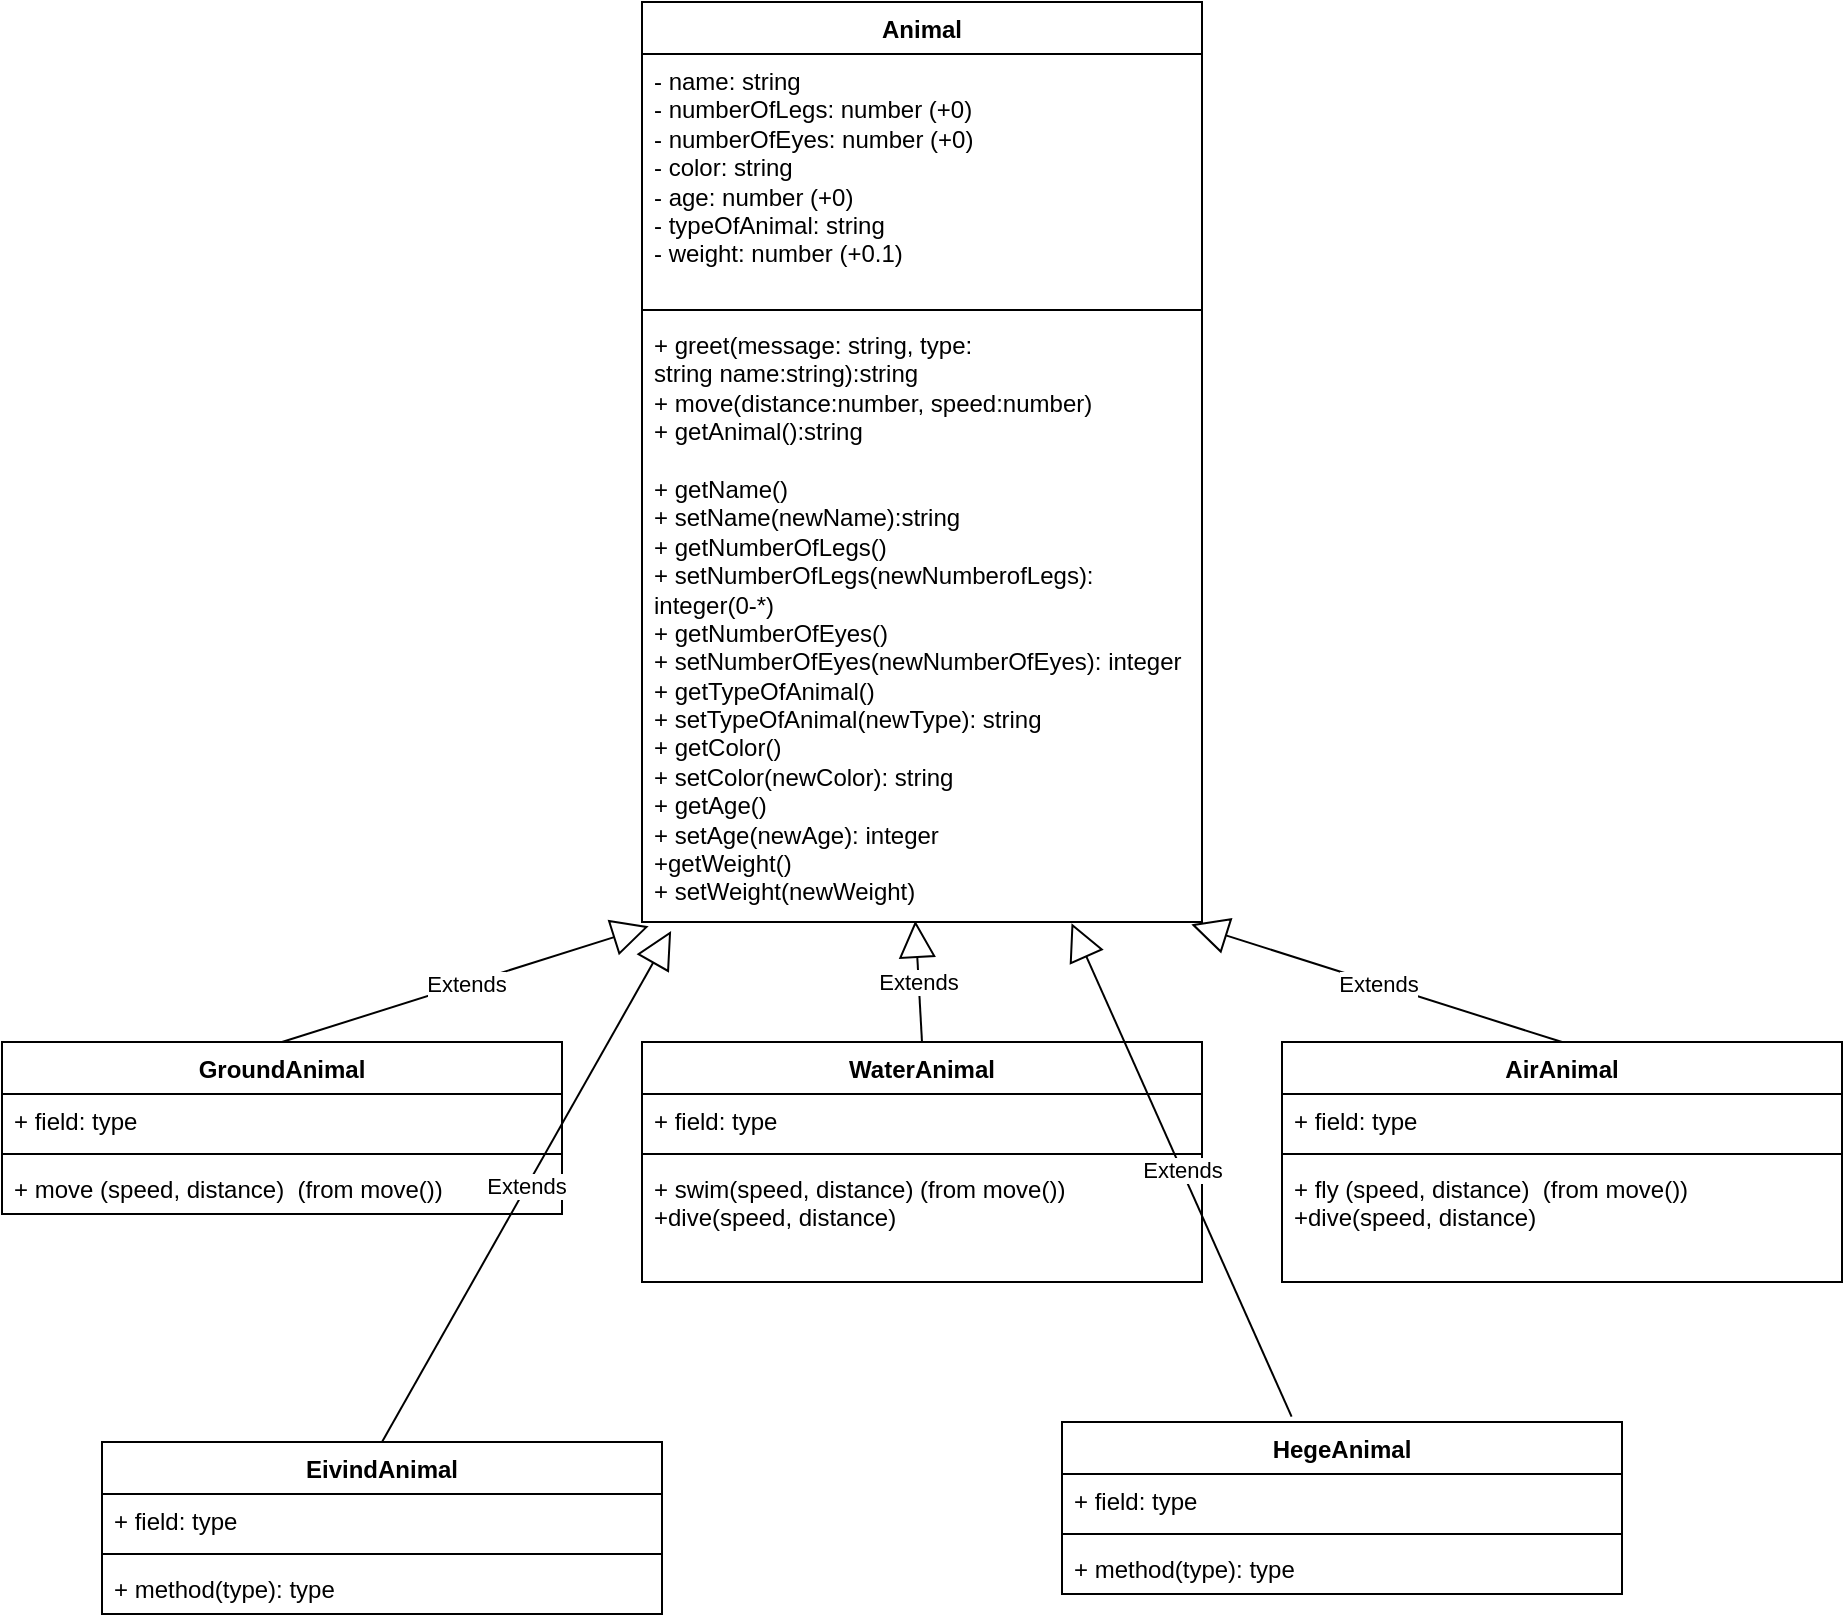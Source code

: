 <mxfile version="24.0.7" type="github">
  <diagram name="Page-1" id="2MS-s6YLC5v6uG3apD_g">
    <mxGraphModel dx="794" dy="458" grid="1" gridSize="10" guides="1" tooltips="1" connect="1" arrows="1" fold="1" page="1" pageScale="1" pageWidth="827" pageHeight="1169" math="0" shadow="0">
      <root>
        <mxCell id="0" />
        <mxCell id="1" parent="0" />
        <mxCell id="e3658H9JQ2eBRHRdhJrN-2" value="Animal" style="swimlane;fontStyle=1;align=center;verticalAlign=top;childLayout=stackLayout;horizontal=1;startSize=26;horizontalStack=0;resizeParent=1;resizeParentMax=0;resizeLast=0;collapsible=1;marginBottom=0;whiteSpace=wrap;html=1;" vertex="1" parent="1">
          <mxGeometry x="360" y="40" width="280" height="460" as="geometry" />
        </mxCell>
        <mxCell id="e3658H9JQ2eBRHRdhJrN-3" value="&lt;div&gt;- name: string&lt;br&gt;&lt;/div&gt;- numberOfLegs: number (+0)&lt;div&gt;- numberOfEyes: number (+0)&lt;/div&gt;&lt;div&gt;- color: string&lt;/div&gt;&lt;div&gt;- age: number (+0)&lt;/div&gt;&lt;div&gt;- typeOfAnimal: string&lt;/div&gt;&lt;div&gt;- weight: number (+0.1)&lt;/div&gt;" style="text;strokeColor=none;fillColor=none;align=left;verticalAlign=top;spacingLeft=4;spacingRight=4;overflow=hidden;rotatable=0;points=[[0,0.5],[1,0.5]];portConstraint=eastwest;whiteSpace=wrap;html=1;" vertex="1" parent="e3658H9JQ2eBRHRdhJrN-2">
          <mxGeometry y="26" width="280" height="124" as="geometry" />
        </mxCell>
        <mxCell id="e3658H9JQ2eBRHRdhJrN-4" value="" style="line;strokeWidth=1;fillColor=none;align=left;verticalAlign=middle;spacingTop=-1;spacingLeft=3;spacingRight=3;rotatable=0;labelPosition=right;points=[];portConstraint=eastwest;strokeColor=inherit;" vertex="1" parent="e3658H9JQ2eBRHRdhJrN-2">
          <mxGeometry y="150" width="280" height="8" as="geometry" />
        </mxCell>
        <mxCell id="e3658H9JQ2eBRHRdhJrN-5" value="+ greet(message: string, type: string&amp;nbsp;&lt;span style=&quot;background-color: initial;&quot;&gt;name:string):string&lt;/span&gt;&lt;div&gt;+ move(distance:number, speed:number)&lt;br&gt;&lt;div&gt;&lt;div&gt;+ getAnimal():string&lt;br&gt;&lt;/div&gt;&lt;div&gt;&lt;br&gt;&lt;/div&gt;&lt;div&gt;+ getName()&lt;/div&gt;&lt;div&gt;+ setName(newName):string&lt;/div&gt;&lt;div&gt;+ getNumberOfLegs()&lt;br&gt;&lt;/div&gt;&lt;div&gt;+ setNumberOfLegs(newNumberofLegs): integer(0-*)&lt;/div&gt;&lt;div&gt;+ getNumberOfEyes()&lt;br&gt;&lt;/div&gt;&lt;div&gt;+ setNumberOfEyes(newNumberOfEyes): integer&lt;/div&gt;&lt;div&gt;+ getTypeOfAnimal()&lt;br&gt;&lt;/div&gt;&lt;div&gt;+ setTypeOfAnimal(newType): string&lt;/div&gt;&lt;div&gt;+ getColor()&lt;br&gt;&lt;/div&gt;&lt;div&gt;+ setColor(newColor): string&lt;/div&gt;&lt;div&gt;+ getAge()&lt;/div&gt;&lt;div&gt;+ setAge(newAge): integer&amp;nbsp;&lt;/div&gt;&lt;div&gt;+getWeight()&lt;/div&gt;&lt;div&gt;+ setWeight(newWeight)&lt;/div&gt;&lt;div&gt;&lt;br&gt;&lt;/div&gt;&lt;/div&gt;&lt;/div&gt;" style="text;strokeColor=none;fillColor=none;align=left;verticalAlign=top;spacingLeft=4;spacingRight=4;overflow=hidden;rotatable=0;points=[[0,0.5],[1,0.5]];portConstraint=eastwest;whiteSpace=wrap;html=1;" vertex="1" parent="e3658H9JQ2eBRHRdhJrN-2">
          <mxGeometry y="158" width="280" height="302" as="geometry" />
        </mxCell>
        <mxCell id="e3658H9JQ2eBRHRdhJrN-10" value="GroundAnimal" style="swimlane;fontStyle=1;align=center;verticalAlign=top;childLayout=stackLayout;horizontal=1;startSize=26;horizontalStack=0;resizeParent=1;resizeParentMax=0;resizeLast=0;collapsible=1;marginBottom=0;whiteSpace=wrap;html=1;" vertex="1" parent="1">
          <mxGeometry x="40" y="560" width="280" height="86" as="geometry" />
        </mxCell>
        <mxCell id="e3658H9JQ2eBRHRdhJrN-11" value="+ field: type" style="text;strokeColor=none;fillColor=none;align=left;verticalAlign=top;spacingLeft=4;spacingRight=4;overflow=hidden;rotatable=0;points=[[0,0.5],[1,0.5]];portConstraint=eastwest;whiteSpace=wrap;html=1;" vertex="1" parent="e3658H9JQ2eBRHRdhJrN-10">
          <mxGeometry y="26" width="280" height="26" as="geometry" />
        </mxCell>
        <mxCell id="e3658H9JQ2eBRHRdhJrN-12" value="" style="line;strokeWidth=1;fillColor=none;align=left;verticalAlign=middle;spacingTop=-1;spacingLeft=3;spacingRight=3;rotatable=0;labelPosition=right;points=[];portConstraint=eastwest;strokeColor=inherit;" vertex="1" parent="e3658H9JQ2eBRHRdhJrN-10">
          <mxGeometry y="52" width="280" height="8" as="geometry" />
        </mxCell>
        <mxCell id="e3658H9JQ2eBRHRdhJrN-13" value="+ move (speed, distance)&amp;nbsp;&amp;nbsp;(from move())" style="text;strokeColor=none;fillColor=none;align=left;verticalAlign=top;spacingLeft=4;spacingRight=4;overflow=hidden;rotatable=0;points=[[0,0.5],[1,0.5]];portConstraint=eastwest;whiteSpace=wrap;html=1;" vertex="1" parent="e3658H9JQ2eBRHRdhJrN-10">
          <mxGeometry y="60" width="280" height="26" as="geometry" />
        </mxCell>
        <mxCell id="e3658H9JQ2eBRHRdhJrN-14" value="AirAnimal" style="swimlane;fontStyle=1;align=center;verticalAlign=top;childLayout=stackLayout;horizontal=1;startSize=26;horizontalStack=0;resizeParent=1;resizeParentMax=0;resizeLast=0;collapsible=1;marginBottom=0;whiteSpace=wrap;html=1;" vertex="1" parent="1">
          <mxGeometry x="680" y="560" width="280" height="120" as="geometry" />
        </mxCell>
        <mxCell id="e3658H9JQ2eBRHRdhJrN-15" value="+ field: type" style="text;strokeColor=none;fillColor=none;align=left;verticalAlign=top;spacingLeft=4;spacingRight=4;overflow=hidden;rotatable=0;points=[[0,0.5],[1,0.5]];portConstraint=eastwest;whiteSpace=wrap;html=1;" vertex="1" parent="e3658H9JQ2eBRHRdhJrN-14">
          <mxGeometry y="26" width="280" height="26" as="geometry" />
        </mxCell>
        <mxCell id="e3658H9JQ2eBRHRdhJrN-16" value="" style="line;strokeWidth=1;fillColor=none;align=left;verticalAlign=middle;spacingTop=-1;spacingLeft=3;spacingRight=3;rotatable=0;labelPosition=right;points=[];portConstraint=eastwest;strokeColor=inherit;" vertex="1" parent="e3658H9JQ2eBRHRdhJrN-14">
          <mxGeometry y="52" width="280" height="8" as="geometry" />
        </mxCell>
        <mxCell id="e3658H9JQ2eBRHRdhJrN-17" value="+ fly (speed, distance)&amp;nbsp;&amp;nbsp;(from move())&lt;div&gt;+dive(speed, distance)&lt;br&gt;&lt;/div&gt;" style="text;strokeColor=none;fillColor=none;align=left;verticalAlign=top;spacingLeft=4;spacingRight=4;overflow=hidden;rotatable=0;points=[[0,0.5],[1,0.5]];portConstraint=eastwest;whiteSpace=wrap;html=1;" vertex="1" parent="e3658H9JQ2eBRHRdhJrN-14">
          <mxGeometry y="60" width="280" height="60" as="geometry" />
        </mxCell>
        <mxCell id="e3658H9JQ2eBRHRdhJrN-18" value="WaterAnimal" style="swimlane;fontStyle=1;align=center;verticalAlign=top;childLayout=stackLayout;horizontal=1;startSize=26;horizontalStack=0;resizeParent=1;resizeParentMax=0;resizeLast=0;collapsible=1;marginBottom=0;whiteSpace=wrap;html=1;" vertex="1" parent="1">
          <mxGeometry x="360" y="560" width="280" height="120" as="geometry" />
        </mxCell>
        <mxCell id="e3658H9JQ2eBRHRdhJrN-19" value="+ field: type" style="text;strokeColor=none;fillColor=none;align=left;verticalAlign=top;spacingLeft=4;spacingRight=4;overflow=hidden;rotatable=0;points=[[0,0.5],[1,0.5]];portConstraint=eastwest;whiteSpace=wrap;html=1;" vertex="1" parent="e3658H9JQ2eBRHRdhJrN-18">
          <mxGeometry y="26" width="280" height="26" as="geometry" />
        </mxCell>
        <mxCell id="e3658H9JQ2eBRHRdhJrN-20" value="" style="line;strokeWidth=1;fillColor=none;align=left;verticalAlign=middle;spacingTop=-1;spacingLeft=3;spacingRight=3;rotatable=0;labelPosition=right;points=[];portConstraint=eastwest;strokeColor=inherit;" vertex="1" parent="e3658H9JQ2eBRHRdhJrN-18">
          <mxGeometry y="52" width="280" height="8" as="geometry" />
        </mxCell>
        <mxCell id="e3658H9JQ2eBRHRdhJrN-21" value="+ swim(speed, distance) (from move())&lt;div&gt;+dive(speed, distance)&lt;/div&gt;" style="text;strokeColor=none;fillColor=none;align=left;verticalAlign=top;spacingLeft=4;spacingRight=4;overflow=hidden;rotatable=0;points=[[0,0.5],[1,0.5]];portConstraint=eastwest;whiteSpace=wrap;html=1;" vertex="1" parent="e3658H9JQ2eBRHRdhJrN-18">
          <mxGeometry y="60" width="280" height="60" as="geometry" />
        </mxCell>
        <mxCell id="e3658H9JQ2eBRHRdhJrN-23" value="Extends" style="endArrow=block;endSize=16;endFill=0;html=1;rounded=0;entryX=0.012;entryY=1.007;entryDx=0;entryDy=0;entryPerimeter=0;exitX=0.5;exitY=0;exitDx=0;exitDy=0;" edge="1" parent="1" source="e3658H9JQ2eBRHRdhJrN-10" target="e3658H9JQ2eBRHRdhJrN-5">
          <mxGeometry width="160" relative="1" as="geometry">
            <mxPoint x="420" y="640" as="sourcePoint" />
            <mxPoint x="580" y="640" as="targetPoint" />
          </mxGeometry>
        </mxCell>
        <mxCell id="e3658H9JQ2eBRHRdhJrN-24" value="Extends" style="endArrow=block;endSize=16;endFill=0;html=1;rounded=0;entryX=0.488;entryY=0.998;entryDx=0;entryDy=0;entryPerimeter=0;exitX=0.5;exitY=0;exitDx=0;exitDy=0;" edge="1" parent="1" source="e3658H9JQ2eBRHRdhJrN-18" target="e3658H9JQ2eBRHRdhJrN-5">
          <mxGeometry width="160" relative="1" as="geometry">
            <mxPoint x="310" y="570" as="sourcePoint" />
            <mxPoint x="477" y="510" as="targetPoint" />
          </mxGeometry>
        </mxCell>
        <mxCell id="e3658H9JQ2eBRHRdhJrN-25" value="Extends" style="endArrow=block;endSize=16;endFill=0;html=1;rounded=0;entryX=0.981;entryY=1.004;entryDx=0;entryDy=0;entryPerimeter=0;exitX=0.5;exitY=0;exitDx=0;exitDy=0;" edge="1" parent="1" source="e3658H9JQ2eBRHRdhJrN-14" target="e3658H9JQ2eBRHRdhJrN-5">
          <mxGeometry width="160" relative="1" as="geometry">
            <mxPoint x="320" y="580" as="sourcePoint" />
            <mxPoint x="487" y="520" as="targetPoint" />
            <Array as="points" />
          </mxGeometry>
        </mxCell>
        <mxCell id="e3658H9JQ2eBRHRdhJrN-26" value="Extends" style="endArrow=block;endSize=16;endFill=0;html=1;rounded=0;entryX=0.052;entryY=1.015;entryDx=0;entryDy=0;entryPerimeter=0;exitX=0.5;exitY=0;exitDx=0;exitDy=0;" edge="1" parent="1" source="e3658H9JQ2eBRHRdhJrN-28" target="e3658H9JQ2eBRHRdhJrN-5">
          <mxGeometry width="160" relative="1" as="geometry">
            <mxPoint x="300" y="750" as="sourcePoint" />
            <mxPoint x="497" y="530" as="targetPoint" />
          </mxGeometry>
        </mxCell>
        <mxCell id="e3658H9JQ2eBRHRdhJrN-28" value="EivindAnimal" style="swimlane;fontStyle=1;align=center;verticalAlign=top;childLayout=stackLayout;horizontal=1;startSize=26;horizontalStack=0;resizeParent=1;resizeParentMax=0;resizeLast=0;collapsible=1;marginBottom=0;whiteSpace=wrap;html=1;" vertex="1" parent="1">
          <mxGeometry x="90" y="760" width="280" height="86" as="geometry" />
        </mxCell>
        <mxCell id="e3658H9JQ2eBRHRdhJrN-29" value="+ field: type" style="text;strokeColor=none;fillColor=none;align=left;verticalAlign=top;spacingLeft=4;spacingRight=4;overflow=hidden;rotatable=0;points=[[0,0.5],[1,0.5]];portConstraint=eastwest;whiteSpace=wrap;html=1;" vertex="1" parent="e3658H9JQ2eBRHRdhJrN-28">
          <mxGeometry y="26" width="280" height="26" as="geometry" />
        </mxCell>
        <mxCell id="e3658H9JQ2eBRHRdhJrN-30" value="" style="line;strokeWidth=1;fillColor=none;align=left;verticalAlign=middle;spacingTop=-1;spacingLeft=3;spacingRight=3;rotatable=0;labelPosition=right;points=[];portConstraint=eastwest;strokeColor=inherit;" vertex="1" parent="e3658H9JQ2eBRHRdhJrN-28">
          <mxGeometry y="52" width="280" height="8" as="geometry" />
        </mxCell>
        <mxCell id="e3658H9JQ2eBRHRdhJrN-31" value="+ method(type): type" style="text;strokeColor=none;fillColor=none;align=left;verticalAlign=top;spacingLeft=4;spacingRight=4;overflow=hidden;rotatable=0;points=[[0,0.5],[1,0.5]];portConstraint=eastwest;whiteSpace=wrap;html=1;" vertex="1" parent="e3658H9JQ2eBRHRdhJrN-28">
          <mxGeometry y="60" width="280" height="26" as="geometry" />
        </mxCell>
        <mxCell id="e3658H9JQ2eBRHRdhJrN-32" value="HegeAnimal" style="swimlane;fontStyle=1;align=center;verticalAlign=top;childLayout=stackLayout;horizontal=1;startSize=26;horizontalStack=0;resizeParent=1;resizeParentMax=0;resizeLast=0;collapsible=1;marginBottom=0;whiteSpace=wrap;html=1;" vertex="1" parent="1">
          <mxGeometry x="570" y="750" width="280" height="86" as="geometry" />
        </mxCell>
        <mxCell id="e3658H9JQ2eBRHRdhJrN-33" value="+ field: type" style="text;strokeColor=none;fillColor=none;align=left;verticalAlign=top;spacingLeft=4;spacingRight=4;overflow=hidden;rotatable=0;points=[[0,0.5],[1,0.5]];portConstraint=eastwest;whiteSpace=wrap;html=1;" vertex="1" parent="e3658H9JQ2eBRHRdhJrN-32">
          <mxGeometry y="26" width="280" height="26" as="geometry" />
        </mxCell>
        <mxCell id="e3658H9JQ2eBRHRdhJrN-34" value="" style="line;strokeWidth=1;fillColor=none;align=left;verticalAlign=middle;spacingTop=-1;spacingLeft=3;spacingRight=3;rotatable=0;labelPosition=right;points=[];portConstraint=eastwest;strokeColor=inherit;" vertex="1" parent="e3658H9JQ2eBRHRdhJrN-32">
          <mxGeometry y="52" width="280" height="8" as="geometry" />
        </mxCell>
        <mxCell id="e3658H9JQ2eBRHRdhJrN-35" value="+ method(type): type" style="text;strokeColor=none;fillColor=none;align=left;verticalAlign=top;spacingLeft=4;spacingRight=4;overflow=hidden;rotatable=0;points=[[0,0.5],[1,0.5]];portConstraint=eastwest;whiteSpace=wrap;html=1;" vertex="1" parent="e3658H9JQ2eBRHRdhJrN-32">
          <mxGeometry y="60" width="280" height="26" as="geometry" />
        </mxCell>
        <mxCell id="e3658H9JQ2eBRHRdhJrN-36" value="Extends" style="endArrow=block;endSize=16;endFill=0;html=1;rounded=0;entryX=0.767;entryY=1.002;entryDx=0;entryDy=0;entryPerimeter=0;exitX=0.41;exitY=-0.031;exitDx=0;exitDy=0;exitPerimeter=0;" edge="1" parent="1" source="e3658H9JQ2eBRHRdhJrN-32" target="e3658H9JQ2eBRHRdhJrN-5">
          <mxGeometry width="160" relative="1" as="geometry">
            <mxPoint x="830" y="570" as="sourcePoint" />
            <mxPoint x="645" y="511" as="targetPoint" />
            <Array as="points" />
          </mxGeometry>
        </mxCell>
      </root>
    </mxGraphModel>
  </diagram>
</mxfile>

